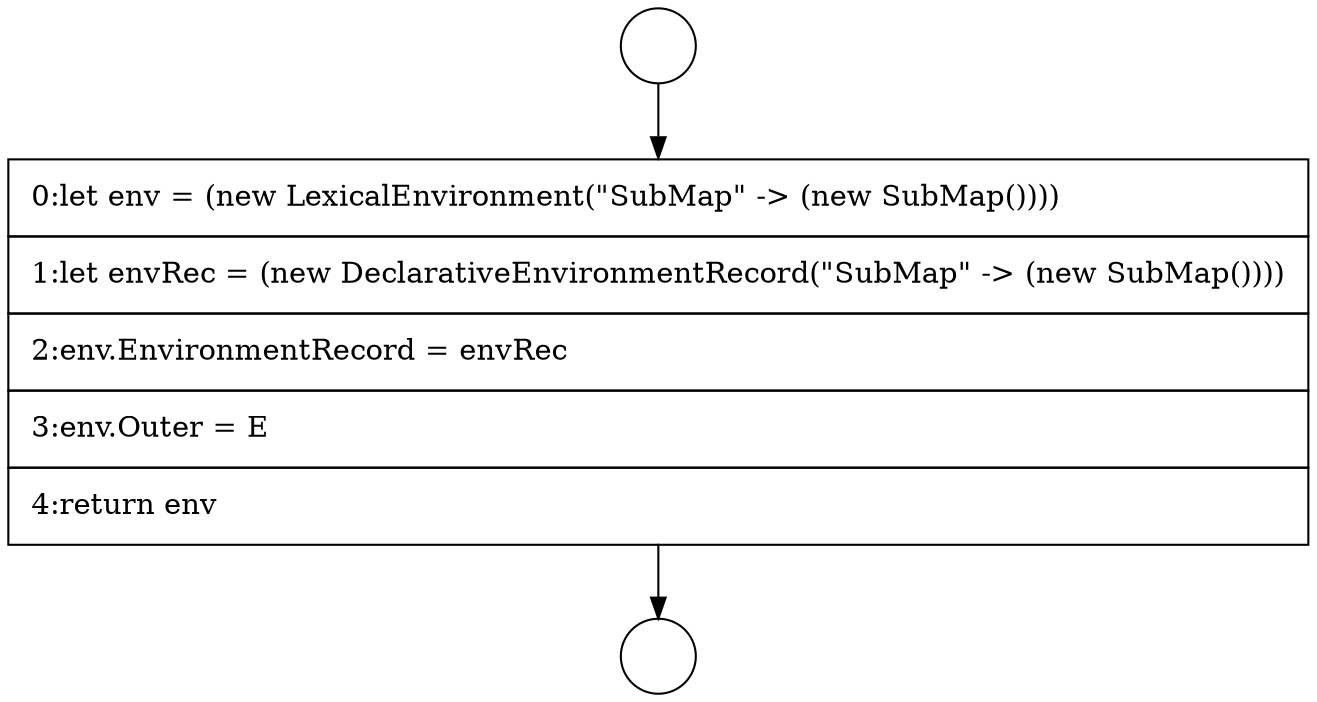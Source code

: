 digraph {
  node1392 [shape=circle label=" " color="black" fillcolor="white" style=filled]
  node1394 [shape=none, margin=0, label=<<font color="black">
    <table border="0" cellborder="1" cellspacing="0" cellpadding="10">
      <tr><td align="left">0:let env = (new LexicalEnvironment(&quot;SubMap&quot; -&gt; (new SubMap())))</td></tr>
      <tr><td align="left">1:let envRec = (new DeclarativeEnvironmentRecord(&quot;SubMap&quot; -&gt; (new SubMap())))</td></tr>
      <tr><td align="left">2:env.EnvironmentRecord = envRec</td></tr>
      <tr><td align="left">3:env.Outer = E</td></tr>
      <tr><td align="left">4:return env</td></tr>
    </table>
  </font>> color="black" fillcolor="white" style=filled]
  node1393 [shape=circle label=" " color="black" fillcolor="white" style=filled]
  node1392 -> node1394 [ color="black"]
  node1394 -> node1393 [ color="black"]
}
